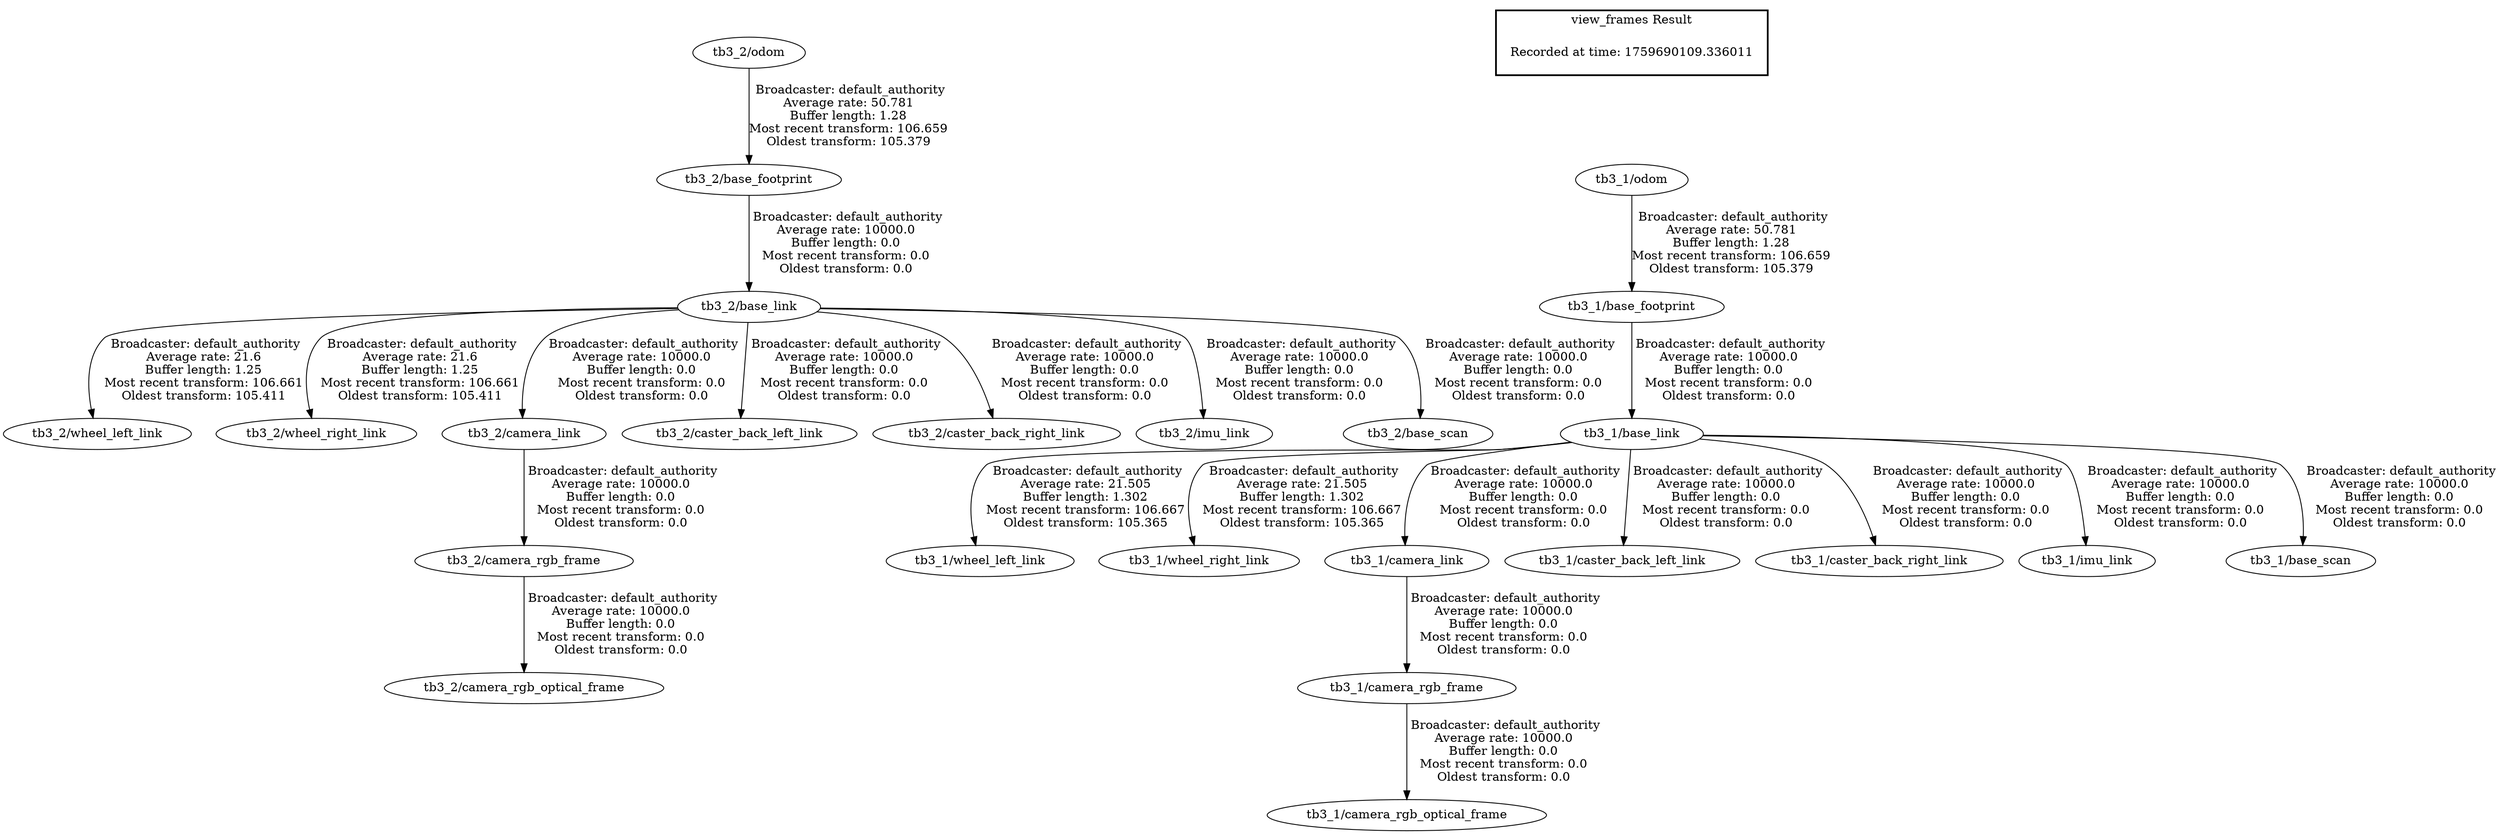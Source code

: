 digraph G {
"tb3_2/odom" -> "tb3_2/base_footprint"[label=" Broadcaster: default_authority\nAverage rate: 50.781\nBuffer length: 1.28\nMost recent transform: 106.659\nOldest transform: 105.379\n"];
"tb3_1/odom" -> "tb3_1/base_footprint"[label=" Broadcaster: default_authority\nAverage rate: 50.781\nBuffer length: 1.28\nMost recent transform: 106.659\nOldest transform: 105.379\n"];
"tb3_1/base_link" -> "tb3_1/wheel_left_link"[label=" Broadcaster: default_authority\nAverage rate: 21.505\nBuffer length: 1.302\nMost recent transform: 106.667\nOldest transform: 105.365\n"];
"tb3_1/base_footprint" -> "tb3_1/base_link"[label=" Broadcaster: default_authority\nAverage rate: 10000.0\nBuffer length: 0.0\nMost recent transform: 0.0\nOldest transform: 0.0\n"];
"tb3_1/base_link" -> "tb3_1/wheel_right_link"[label=" Broadcaster: default_authority\nAverage rate: 21.505\nBuffer length: 1.302\nMost recent transform: 106.667\nOldest transform: 105.365\n"];
"tb3_2/base_link" -> "tb3_2/wheel_left_link"[label=" Broadcaster: default_authority\nAverage rate: 21.6\nBuffer length: 1.25\nMost recent transform: 106.661\nOldest transform: 105.411\n"];
"tb3_2/base_footprint" -> "tb3_2/base_link"[label=" Broadcaster: default_authority\nAverage rate: 10000.0\nBuffer length: 0.0\nMost recent transform: 0.0\nOldest transform: 0.0\n"];
"tb3_2/base_link" -> "tb3_2/wheel_right_link"[label=" Broadcaster: default_authority\nAverage rate: 21.6\nBuffer length: 1.25\nMost recent transform: 106.661\nOldest transform: 105.411\n"];
"tb3_1/base_link" -> "tb3_1/camera_link"[label=" Broadcaster: default_authority\nAverage rate: 10000.0\nBuffer length: 0.0\nMost recent transform: 0.0\nOldest transform: 0.0\n"];
"tb3_1/camera_link" -> "tb3_1/camera_rgb_frame"[label=" Broadcaster: default_authority\nAverage rate: 10000.0\nBuffer length: 0.0\nMost recent transform: 0.0\nOldest transform: 0.0\n"];
"tb3_1/camera_rgb_frame" -> "tb3_1/camera_rgb_optical_frame"[label=" Broadcaster: default_authority\nAverage rate: 10000.0\nBuffer length: 0.0\nMost recent transform: 0.0\nOldest transform: 0.0\n"];
"tb3_1/base_link" -> "tb3_1/caster_back_left_link"[label=" Broadcaster: default_authority\nAverage rate: 10000.0\nBuffer length: 0.0\nMost recent transform: 0.0\nOldest transform: 0.0\n"];
"tb3_1/base_link" -> "tb3_1/caster_back_right_link"[label=" Broadcaster: default_authority\nAverage rate: 10000.0\nBuffer length: 0.0\nMost recent transform: 0.0\nOldest transform: 0.0\n"];
"tb3_1/base_link" -> "tb3_1/imu_link"[label=" Broadcaster: default_authority\nAverage rate: 10000.0\nBuffer length: 0.0\nMost recent transform: 0.0\nOldest transform: 0.0\n"];
"tb3_1/base_link" -> "tb3_1/base_scan"[label=" Broadcaster: default_authority\nAverage rate: 10000.0\nBuffer length: 0.0\nMost recent transform: 0.0\nOldest transform: 0.0\n"];
"tb3_2/base_link" -> "tb3_2/camera_link"[label=" Broadcaster: default_authority\nAverage rate: 10000.0\nBuffer length: 0.0\nMost recent transform: 0.0\nOldest transform: 0.0\n"];
"tb3_2/camera_link" -> "tb3_2/camera_rgb_frame"[label=" Broadcaster: default_authority\nAverage rate: 10000.0\nBuffer length: 0.0\nMost recent transform: 0.0\nOldest transform: 0.0\n"];
"tb3_2/camera_rgb_frame" -> "tb3_2/camera_rgb_optical_frame"[label=" Broadcaster: default_authority\nAverage rate: 10000.0\nBuffer length: 0.0\nMost recent transform: 0.0\nOldest transform: 0.0\n"];
"tb3_2/base_link" -> "tb3_2/caster_back_left_link"[label=" Broadcaster: default_authority\nAverage rate: 10000.0\nBuffer length: 0.0\nMost recent transform: 0.0\nOldest transform: 0.0\n"];
"tb3_2/base_link" -> "tb3_2/caster_back_right_link"[label=" Broadcaster: default_authority\nAverage rate: 10000.0\nBuffer length: 0.0\nMost recent transform: 0.0\nOldest transform: 0.0\n"];
"tb3_2/base_link" -> "tb3_2/imu_link"[label=" Broadcaster: default_authority\nAverage rate: 10000.0\nBuffer length: 0.0\nMost recent transform: 0.0\nOldest transform: 0.0\n"];
"tb3_2/base_link" -> "tb3_2/base_scan"[label=" Broadcaster: default_authority\nAverage rate: 10000.0\nBuffer length: 0.0\nMost recent transform: 0.0\nOldest transform: 0.0\n"];
edge [style=invis];
 subgraph cluster_legend { style=bold; color=black; label ="view_frames Result";
"Recorded at time: 1759690109.336011"[ shape=plaintext ] ;
}->"tb3_1/odom";
}